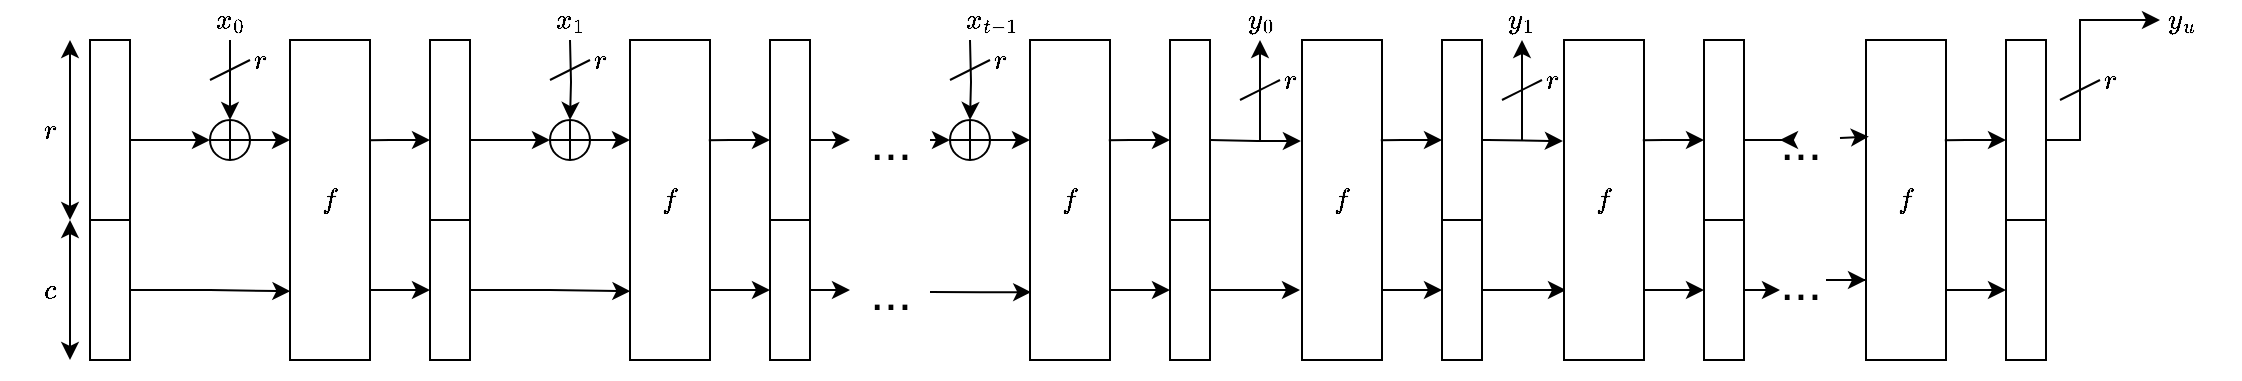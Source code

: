 <mxfile version="18.2.0" type="github">
  <diagram id="cxO5rz0KT_JqVR-4lWZD" name="Page-1">
    <mxGraphModel dx="813" dy="446" grid="1" gridSize="10" guides="1" tooltips="1" connect="1" arrows="1" fold="1" page="1" pageScale="1" pageWidth="827" pageHeight="583" math="1" shadow="0">
      <root>
        <mxCell id="0" />
        <mxCell id="1" parent="0" />
        <mxCell id="uDSmN9cMYbXbq0DJB1bG-10" style="edgeStyle=orthogonalEdgeStyle;rounded=0;orthogonalLoop=1;jettySize=auto;html=1;exitX=1;exitY=0.5;exitDx=0;exitDy=0;entryX=0;entryY=0.5;entryDx=0;entryDy=0;" edge="1" parent="1" source="uDSmN9cMYbXbq0DJB1bG-1" target="uDSmN9cMYbXbq0DJB1bG-9">
          <mxGeometry relative="1" as="geometry" />
        </mxCell>
        <mxCell id="uDSmN9cMYbXbq0DJB1bG-1" value="" style="rounded=0;whiteSpace=wrap;html=1;" vertex="1" parent="1">
          <mxGeometry x="45" y="120" width="20" height="100" as="geometry" />
        </mxCell>
        <mxCell id="uDSmN9cMYbXbq0DJB1bG-19" style="edgeStyle=orthogonalEdgeStyle;rounded=0;orthogonalLoop=1;jettySize=auto;html=1;entryX=0.005;entryY=0.785;entryDx=0;entryDy=0;entryPerimeter=0;" edge="1" parent="1" source="uDSmN9cMYbXbq0DJB1bG-2" target="uDSmN9cMYbXbq0DJB1bG-16">
          <mxGeometry relative="1" as="geometry" />
        </mxCell>
        <mxCell id="uDSmN9cMYbXbq0DJB1bG-2" value="" style="rounded=0;whiteSpace=wrap;html=1;" vertex="1" parent="1">
          <mxGeometry x="45" y="210" width="20" height="70" as="geometry" />
        </mxCell>
        <mxCell id="uDSmN9cMYbXbq0DJB1bG-4" value="" style="endArrow=classic;startArrow=classic;html=1;rounded=0;" edge="1" parent="1">
          <mxGeometry width="50" height="50" relative="1" as="geometry">
            <mxPoint x="35" y="210" as="sourcePoint" />
            <mxPoint x="35" y="120" as="targetPoint" />
          </mxGeometry>
        </mxCell>
        <mxCell id="uDSmN9cMYbXbq0DJB1bG-5" value="" style="endArrow=classic;startArrow=classic;html=1;rounded=0;" edge="1" parent="1">
          <mxGeometry width="50" height="50" relative="1" as="geometry">
            <mxPoint x="35" y="280" as="sourcePoint" />
            <mxPoint x="35" y="210" as="targetPoint" />
          </mxGeometry>
        </mxCell>
        <mxCell id="uDSmN9cMYbXbq0DJB1bG-6" value="&lt;div&gt;$$r$$&lt;/div&gt;" style="text;html=1;align=center;verticalAlign=middle;resizable=0;points=[];autosize=1;strokeColor=none;fillColor=none;" vertex="1" parent="1">
          <mxGeometry y="155" width="50" height="20" as="geometry" />
        </mxCell>
        <mxCell id="uDSmN9cMYbXbq0DJB1bG-8" value="$$c$$" style="text;html=1;align=center;verticalAlign=middle;resizable=0;points=[];autosize=1;strokeColor=none;fillColor=none;" vertex="1" parent="1">
          <mxGeometry y="235" width="50" height="20" as="geometry" />
        </mxCell>
        <mxCell id="uDSmN9cMYbXbq0DJB1bG-18" style="edgeStyle=orthogonalEdgeStyle;rounded=0;orthogonalLoop=1;jettySize=auto;html=1;exitX=1;exitY=0.5;exitDx=0;exitDy=0;entryX=0;entryY=0.313;entryDx=0;entryDy=0;entryPerimeter=0;" edge="1" parent="1" source="uDSmN9cMYbXbq0DJB1bG-9" target="uDSmN9cMYbXbq0DJB1bG-16">
          <mxGeometry relative="1" as="geometry" />
        </mxCell>
        <mxCell id="uDSmN9cMYbXbq0DJB1bG-9" value="" style="shape=orEllipse;perimeter=ellipsePerimeter;whiteSpace=wrap;html=1;backgroundOutline=1;" vertex="1" parent="1">
          <mxGeometry x="105" y="160" width="20" height="20" as="geometry" />
        </mxCell>
        <mxCell id="uDSmN9cMYbXbq0DJB1bG-13" style="edgeStyle=orthogonalEdgeStyle;rounded=0;orthogonalLoop=1;jettySize=auto;html=1;entryX=0.5;entryY=0;entryDx=0;entryDy=0;" edge="1" parent="1" source="uDSmN9cMYbXbq0DJB1bG-12" target="uDSmN9cMYbXbq0DJB1bG-9">
          <mxGeometry relative="1" as="geometry" />
        </mxCell>
        <mxCell id="uDSmN9cMYbXbq0DJB1bG-12" value="&lt;div&gt;$$x_0$$&lt;/div&gt;" style="text;html=1;align=center;verticalAlign=middle;resizable=0;points=[];autosize=1;strokeColor=none;fillColor=none;" vertex="1" parent="1">
          <mxGeometry x="85" y="100" width="60" height="20" as="geometry" />
        </mxCell>
        <mxCell id="uDSmN9cMYbXbq0DJB1bG-14" value="&lt;div&gt;$$r$$&lt;/div&gt;" style="text;html=1;align=center;verticalAlign=middle;resizable=0;points=[];autosize=1;strokeColor=none;fillColor=none;" vertex="1" parent="1">
          <mxGeometry x="105" y="120" width="50" height="20" as="geometry" />
        </mxCell>
        <mxCell id="uDSmN9cMYbXbq0DJB1bG-15" value="" style="endArrow=none;html=1;rounded=0;" edge="1" parent="1">
          <mxGeometry width="50" height="50" relative="1" as="geometry">
            <mxPoint x="105" y="140" as="sourcePoint" />
            <mxPoint x="125" y="130" as="targetPoint" />
          </mxGeometry>
        </mxCell>
        <mxCell id="uDSmN9cMYbXbq0DJB1bG-16" value="$$f$$" style="whiteSpace=wrap;html=1;" vertex="1" parent="1">
          <mxGeometry x="145" y="120" width="40" height="160" as="geometry" />
        </mxCell>
        <mxCell id="uDSmN9cMYbXbq0DJB1bG-20" style="edgeStyle=orthogonalEdgeStyle;rounded=0;orthogonalLoop=1;jettySize=auto;html=1;exitX=1;exitY=0.5;exitDx=0;exitDy=0;entryX=0;entryY=0.5;entryDx=0;entryDy=0;" edge="1" parent="1" source="uDSmN9cMYbXbq0DJB1bG-21" target="uDSmN9cMYbXbq0DJB1bG-25">
          <mxGeometry relative="1" as="geometry" />
        </mxCell>
        <mxCell id="uDSmN9cMYbXbq0DJB1bG-30" style="edgeStyle=orthogonalEdgeStyle;rounded=0;orthogonalLoop=1;jettySize=auto;html=1;entryX=1;entryY=0.313;entryDx=0;entryDy=0;entryPerimeter=0;startArrow=classic;startFill=1;endArrow=none;endFill=0;" edge="1" parent="1" source="uDSmN9cMYbXbq0DJB1bG-21" target="uDSmN9cMYbXbq0DJB1bG-16">
          <mxGeometry relative="1" as="geometry" />
        </mxCell>
        <mxCell id="uDSmN9cMYbXbq0DJB1bG-21" value="" style="rounded=0;whiteSpace=wrap;html=1;" vertex="1" parent="1">
          <mxGeometry x="215" y="120" width="20" height="100" as="geometry" />
        </mxCell>
        <mxCell id="uDSmN9cMYbXbq0DJB1bG-22" style="edgeStyle=orthogonalEdgeStyle;rounded=0;orthogonalLoop=1;jettySize=auto;html=1;entryX=0.005;entryY=0.785;entryDx=0;entryDy=0;entryPerimeter=0;" edge="1" parent="1" source="uDSmN9cMYbXbq0DJB1bG-23" target="uDSmN9cMYbXbq0DJB1bG-29">
          <mxGeometry relative="1" as="geometry" />
        </mxCell>
        <mxCell id="uDSmN9cMYbXbq0DJB1bG-31" style="edgeStyle=orthogonalEdgeStyle;rounded=0;orthogonalLoop=1;jettySize=auto;html=1;entryX=1;entryY=0.781;entryDx=0;entryDy=0;entryPerimeter=0;startArrow=classic;startFill=1;endArrow=none;endFill=0;" edge="1" parent="1" source="uDSmN9cMYbXbq0DJB1bG-23" target="uDSmN9cMYbXbq0DJB1bG-16">
          <mxGeometry relative="1" as="geometry" />
        </mxCell>
        <mxCell id="uDSmN9cMYbXbq0DJB1bG-23" value="" style="rounded=0;whiteSpace=wrap;html=1;" vertex="1" parent="1">
          <mxGeometry x="215" y="210" width="20" height="70" as="geometry" />
        </mxCell>
        <mxCell id="uDSmN9cMYbXbq0DJB1bG-24" style="edgeStyle=orthogonalEdgeStyle;rounded=0;orthogonalLoop=1;jettySize=auto;html=1;exitX=1;exitY=0.5;exitDx=0;exitDy=0;entryX=0;entryY=0.313;entryDx=0;entryDy=0;entryPerimeter=0;" edge="1" parent="1" source="uDSmN9cMYbXbq0DJB1bG-25" target="uDSmN9cMYbXbq0DJB1bG-29">
          <mxGeometry relative="1" as="geometry" />
        </mxCell>
        <mxCell id="uDSmN9cMYbXbq0DJB1bG-25" value="" style="shape=orEllipse;perimeter=ellipsePerimeter;whiteSpace=wrap;html=1;backgroundOutline=1;" vertex="1" parent="1">
          <mxGeometry x="275" y="160" width="20" height="20" as="geometry" />
        </mxCell>
        <mxCell id="uDSmN9cMYbXbq0DJB1bG-26" style="edgeStyle=orthogonalEdgeStyle;rounded=0;orthogonalLoop=1;jettySize=auto;html=1;entryX=0.5;entryY=0;entryDx=0;entryDy=0;" edge="1" parent="1" target="uDSmN9cMYbXbq0DJB1bG-25">
          <mxGeometry relative="1" as="geometry">
            <mxPoint x="285" y="120" as="sourcePoint" />
          </mxGeometry>
        </mxCell>
        <mxCell id="uDSmN9cMYbXbq0DJB1bG-27" value="&lt;div&gt;$$r$$&lt;/div&gt;" style="text;html=1;align=center;verticalAlign=middle;resizable=0;points=[];autosize=1;strokeColor=none;fillColor=none;" vertex="1" parent="1">
          <mxGeometry x="275" y="120" width="50" height="20" as="geometry" />
        </mxCell>
        <mxCell id="uDSmN9cMYbXbq0DJB1bG-28" value="" style="endArrow=none;html=1;rounded=0;" edge="1" parent="1">
          <mxGeometry width="50" height="50" relative="1" as="geometry">
            <mxPoint x="275" y="140" as="sourcePoint" />
            <mxPoint x="295" y="130" as="targetPoint" />
          </mxGeometry>
        </mxCell>
        <mxCell id="uDSmN9cMYbXbq0DJB1bG-29" value="$$f$$" style="whiteSpace=wrap;html=1;" vertex="1" parent="1">
          <mxGeometry x="315" y="120" width="40" height="160" as="geometry" />
        </mxCell>
        <mxCell id="uDSmN9cMYbXbq0DJB1bG-32" value="&lt;div&gt;$$x_1$$&lt;/div&gt;" style="text;html=1;align=center;verticalAlign=middle;resizable=0;points=[];autosize=1;strokeColor=none;fillColor=none;" vertex="1" parent="1">
          <mxGeometry x="255" y="100" width="60" height="20" as="geometry" />
        </mxCell>
        <mxCell id="uDSmN9cMYbXbq0DJB1bG-35" style="edgeStyle=orthogonalEdgeStyle;rounded=0;orthogonalLoop=1;jettySize=auto;html=1;entryX=0.985;entryY=0.313;entryDx=0;entryDy=0;entryPerimeter=0;startArrow=classic;startFill=1;endArrow=none;endFill=0;" edge="1" parent="1" source="uDSmN9cMYbXbq0DJB1bG-33" target="uDSmN9cMYbXbq0DJB1bG-29">
          <mxGeometry relative="1" as="geometry" />
        </mxCell>
        <mxCell id="uDSmN9cMYbXbq0DJB1bG-37" style="edgeStyle=orthogonalEdgeStyle;rounded=0;orthogonalLoop=1;jettySize=auto;html=1;startArrow=none;startFill=0;endArrow=classic;endFill=1;" edge="1" parent="1" source="uDSmN9cMYbXbq0DJB1bG-33">
          <mxGeometry relative="1" as="geometry">
            <mxPoint x="425" y="170" as="targetPoint" />
          </mxGeometry>
        </mxCell>
        <mxCell id="uDSmN9cMYbXbq0DJB1bG-33" value="" style="rounded=0;whiteSpace=wrap;html=1;" vertex="1" parent="1">
          <mxGeometry x="385" y="120" width="20" height="100" as="geometry" />
        </mxCell>
        <mxCell id="uDSmN9cMYbXbq0DJB1bG-36" style="edgeStyle=orthogonalEdgeStyle;rounded=0;orthogonalLoop=1;jettySize=auto;html=1;entryX=1;entryY=0.781;entryDx=0;entryDy=0;entryPerimeter=0;startArrow=classic;startFill=1;endArrow=none;endFill=0;" edge="1" parent="1" source="uDSmN9cMYbXbq0DJB1bG-34" target="uDSmN9cMYbXbq0DJB1bG-29">
          <mxGeometry relative="1" as="geometry" />
        </mxCell>
        <mxCell id="uDSmN9cMYbXbq0DJB1bG-38" style="edgeStyle=orthogonalEdgeStyle;rounded=0;orthogonalLoop=1;jettySize=auto;html=1;exitX=1;exitY=0.5;exitDx=0;exitDy=0;startArrow=none;startFill=0;endArrow=classic;endFill=1;" edge="1" parent="1" source="uDSmN9cMYbXbq0DJB1bG-34">
          <mxGeometry relative="1" as="geometry">
            <mxPoint x="425" y="245.2" as="targetPoint" />
          </mxGeometry>
        </mxCell>
        <mxCell id="uDSmN9cMYbXbq0DJB1bG-34" value="" style="rounded=0;whiteSpace=wrap;html=1;" vertex="1" parent="1">
          <mxGeometry x="385" y="210" width="20" height="70" as="geometry" />
        </mxCell>
        <mxCell id="uDSmN9cMYbXbq0DJB1bG-39" value="&lt;font style=&quot;font-size: 25px;&quot;&gt;...&lt;/font&gt;" style="text;html=1;align=center;verticalAlign=middle;resizable=0;points=[];autosize=1;strokeColor=none;fillColor=none;" vertex="1" parent="1">
          <mxGeometry x="425" y="235" width="40" height="20" as="geometry" />
        </mxCell>
        <mxCell id="uDSmN9cMYbXbq0DJB1bG-42" value="&lt;font style=&quot;font-size: 25px;&quot;&gt;...&lt;/font&gt;" style="text;html=1;align=center;verticalAlign=middle;resizable=0;points=[];autosize=1;strokeColor=none;fillColor=none;" vertex="1" parent="1">
          <mxGeometry x="425" y="160" width="40" height="20" as="geometry" />
        </mxCell>
        <mxCell id="uDSmN9cMYbXbq0DJB1bG-44" style="edgeStyle=orthogonalEdgeStyle;rounded=0;orthogonalLoop=1;jettySize=auto;html=1;entryX=0;entryY=0.5;entryDx=0;entryDy=0;" edge="1" parent="1" target="uDSmN9cMYbXbq0DJB1bG-46">
          <mxGeometry relative="1" as="geometry">
            <mxPoint x="465" y="170" as="sourcePoint" />
          </mxGeometry>
        </mxCell>
        <mxCell id="uDSmN9cMYbXbq0DJB1bG-45" style="edgeStyle=orthogonalEdgeStyle;rounded=0;orthogonalLoop=1;jettySize=auto;html=1;exitX=1;exitY=0.5;exitDx=0;exitDy=0;entryX=0;entryY=0.313;entryDx=0;entryDy=0;entryPerimeter=0;" edge="1" parent="1" source="uDSmN9cMYbXbq0DJB1bG-46">
          <mxGeometry relative="1" as="geometry">
            <mxPoint x="515" y="170.08" as="targetPoint" />
          </mxGeometry>
        </mxCell>
        <mxCell id="uDSmN9cMYbXbq0DJB1bG-46" value="" style="shape=orEllipse;perimeter=ellipsePerimeter;whiteSpace=wrap;html=1;backgroundOutline=1;" vertex="1" parent="1">
          <mxGeometry x="475" y="160" width="20" height="20" as="geometry" />
        </mxCell>
        <mxCell id="uDSmN9cMYbXbq0DJB1bG-47" style="edgeStyle=orthogonalEdgeStyle;rounded=0;orthogonalLoop=1;jettySize=auto;html=1;entryX=0.5;entryY=0;entryDx=0;entryDy=0;" edge="1" parent="1" target="uDSmN9cMYbXbq0DJB1bG-46">
          <mxGeometry relative="1" as="geometry">
            <mxPoint x="485" y="120" as="sourcePoint" />
          </mxGeometry>
        </mxCell>
        <mxCell id="uDSmN9cMYbXbq0DJB1bG-48" value="&lt;div&gt;$$r$$&lt;/div&gt;" style="text;html=1;align=center;verticalAlign=middle;resizable=0;points=[];autosize=1;strokeColor=none;fillColor=none;" vertex="1" parent="1">
          <mxGeometry x="475" y="120" width="50" height="20" as="geometry" />
        </mxCell>
        <mxCell id="uDSmN9cMYbXbq0DJB1bG-49" value="" style="endArrow=none;html=1;rounded=0;" edge="1" parent="1">
          <mxGeometry width="50" height="50" relative="1" as="geometry">
            <mxPoint x="475" y="140" as="sourcePoint" />
            <mxPoint x="495" y="130" as="targetPoint" />
          </mxGeometry>
        </mxCell>
        <mxCell id="uDSmN9cMYbXbq0DJB1bG-50" value="&lt;div&gt;$$x_{t-1}$$&lt;/div&gt;" style="text;html=1;align=center;verticalAlign=middle;resizable=0;points=[];autosize=1;strokeColor=none;fillColor=none;" vertex="1" parent="1">
          <mxGeometry x="455" y="100" width="80" height="20" as="geometry" />
        </mxCell>
        <mxCell id="uDSmN9cMYbXbq0DJB1bG-56" style="edgeStyle=orthogonalEdgeStyle;rounded=0;orthogonalLoop=1;jettySize=auto;html=1;exitX=0.015;exitY=0.788;exitDx=0;exitDy=0;fontSize=25;startArrow=classic;startFill=1;endArrow=none;endFill=0;exitPerimeter=0;" edge="1" parent="1" source="uDSmN9cMYbXbq0DJB1bG-51">
          <mxGeometry relative="1" as="geometry">
            <mxPoint x="465" y="246" as="targetPoint" />
          </mxGeometry>
        </mxCell>
        <mxCell id="uDSmN9cMYbXbq0DJB1bG-51" value="$$f$$" style="whiteSpace=wrap;html=1;" vertex="1" parent="1">
          <mxGeometry x="515" y="120" width="40" height="160" as="geometry" />
        </mxCell>
        <mxCell id="uDSmN9cMYbXbq0DJB1bG-52" style="edgeStyle=orthogonalEdgeStyle;rounded=0;orthogonalLoop=1;jettySize=auto;html=1;entryX=0.985;entryY=0.313;entryDx=0;entryDy=0;entryPerimeter=0;startArrow=classic;startFill=1;endArrow=none;endFill=0;" edge="1" parent="1" source="uDSmN9cMYbXbq0DJB1bG-53" target="uDSmN9cMYbXbq0DJB1bG-51">
          <mxGeometry relative="1" as="geometry" />
        </mxCell>
        <mxCell id="uDSmN9cMYbXbq0DJB1bG-53" value="" style="rounded=0;whiteSpace=wrap;html=1;" vertex="1" parent="1">
          <mxGeometry x="585" y="120" width="20" height="100" as="geometry" />
        </mxCell>
        <mxCell id="uDSmN9cMYbXbq0DJB1bG-54" style="edgeStyle=orthogonalEdgeStyle;rounded=0;orthogonalLoop=1;jettySize=auto;html=1;entryX=1;entryY=0.781;entryDx=0;entryDy=0;entryPerimeter=0;startArrow=classic;startFill=1;endArrow=none;endFill=0;" edge="1" parent="1" source="uDSmN9cMYbXbq0DJB1bG-55" target="uDSmN9cMYbXbq0DJB1bG-51">
          <mxGeometry relative="1" as="geometry" />
        </mxCell>
        <mxCell id="uDSmN9cMYbXbq0DJB1bG-55" value="" style="rounded=0;whiteSpace=wrap;html=1;" vertex="1" parent="1">
          <mxGeometry x="585" y="210" width="20" height="70" as="geometry" />
        </mxCell>
        <mxCell id="uDSmN9cMYbXbq0DJB1bG-57" style="edgeStyle=orthogonalEdgeStyle;rounded=0;orthogonalLoop=1;jettySize=auto;html=1;exitX=1;exitY=0.5;exitDx=0;exitDy=0;entryX=-0.014;entryY=0.316;entryDx=0;entryDy=0;entryPerimeter=0;" edge="1" parent="1" target="uDSmN9cMYbXbq0DJB1bG-64">
          <mxGeometry relative="1" as="geometry">
            <mxPoint x="605" y="170" as="sourcePoint" />
            <mxPoint x="645" y="170" as="targetPoint" />
          </mxGeometry>
        </mxCell>
        <mxCell id="uDSmN9cMYbXbq0DJB1bG-58" style="edgeStyle=orthogonalEdgeStyle;rounded=0;orthogonalLoop=1;jettySize=auto;html=1;" edge="1" parent="1">
          <mxGeometry relative="1" as="geometry">
            <mxPoint x="605" y="245.029" as="sourcePoint" />
            <mxPoint x="650" y="245" as="targetPoint" />
            <Array as="points">
              <mxPoint x="650" y="245" />
            </Array>
          </mxGeometry>
        </mxCell>
        <mxCell id="uDSmN9cMYbXbq0DJB1bG-61" style="edgeStyle=orthogonalEdgeStyle;rounded=0;orthogonalLoop=1;jettySize=auto;html=1;entryX=0.5;entryY=0;entryDx=0;entryDy=0;startArrow=classic;startFill=1;endArrow=none;endFill=0;" edge="1" parent="1">
          <mxGeometry relative="1" as="geometry">
            <mxPoint x="630" y="120" as="sourcePoint" />
            <mxPoint x="630" y="170" as="targetPoint" />
          </mxGeometry>
        </mxCell>
        <mxCell id="uDSmN9cMYbXbq0DJB1bG-62" value="&lt;div&gt;$$r$$&lt;/div&gt;" style="text;html=1;align=center;verticalAlign=middle;resizable=0;points=[];autosize=1;strokeColor=none;fillColor=none;" vertex="1" parent="1">
          <mxGeometry x="620" y="130" width="50" height="20" as="geometry" />
        </mxCell>
        <mxCell id="uDSmN9cMYbXbq0DJB1bG-63" value="" style="endArrow=none;html=1;rounded=0;" edge="1" parent="1">
          <mxGeometry width="50" height="50" relative="1" as="geometry">
            <mxPoint x="620" y="150" as="sourcePoint" />
            <mxPoint x="640" y="140" as="targetPoint" />
          </mxGeometry>
        </mxCell>
        <mxCell id="uDSmN9cMYbXbq0DJB1bG-64" value="$$f$$" style="whiteSpace=wrap;html=1;" vertex="1" parent="1">
          <mxGeometry x="651" y="120" width="40" height="160" as="geometry" />
        </mxCell>
        <mxCell id="uDSmN9cMYbXbq0DJB1bG-65" style="edgeStyle=orthogonalEdgeStyle;rounded=0;orthogonalLoop=1;jettySize=auto;html=1;entryX=0.985;entryY=0.313;entryDx=0;entryDy=0;entryPerimeter=0;startArrow=classic;startFill=1;endArrow=none;endFill=0;" edge="1" parent="1" source="uDSmN9cMYbXbq0DJB1bG-66" target="uDSmN9cMYbXbq0DJB1bG-64">
          <mxGeometry relative="1" as="geometry" />
        </mxCell>
        <mxCell id="uDSmN9cMYbXbq0DJB1bG-66" value="" style="rounded=0;whiteSpace=wrap;html=1;" vertex="1" parent="1">
          <mxGeometry x="721" y="120" width="20" height="100" as="geometry" />
        </mxCell>
        <mxCell id="uDSmN9cMYbXbq0DJB1bG-67" style="edgeStyle=orthogonalEdgeStyle;rounded=0;orthogonalLoop=1;jettySize=auto;html=1;entryX=1;entryY=0.781;entryDx=0;entryDy=0;entryPerimeter=0;startArrow=classic;startFill=1;endArrow=none;endFill=0;" edge="1" parent="1" source="uDSmN9cMYbXbq0DJB1bG-68" target="uDSmN9cMYbXbq0DJB1bG-64">
          <mxGeometry relative="1" as="geometry" />
        </mxCell>
        <mxCell id="uDSmN9cMYbXbq0DJB1bG-68" value="" style="rounded=0;whiteSpace=wrap;html=1;" vertex="1" parent="1">
          <mxGeometry x="721" y="210" width="20" height="70" as="geometry" />
        </mxCell>
        <mxCell id="uDSmN9cMYbXbq0DJB1bG-70" value="&lt;div&gt;$$y_0$$&lt;/div&gt;" style="text;html=1;align=center;verticalAlign=middle;resizable=0;points=[];autosize=1;strokeColor=none;fillColor=none;fontSize=12;" vertex="1" parent="1">
          <mxGeometry x="600" y="100" width="60" height="20" as="geometry" />
        </mxCell>
        <mxCell id="uDSmN9cMYbXbq0DJB1bG-71" style="edgeStyle=orthogonalEdgeStyle;rounded=0;orthogonalLoop=1;jettySize=auto;html=1;entryX=-0.014;entryY=0.316;entryDx=0;entryDy=0;entryPerimeter=0;exitX=1;exitY=0.5;exitDx=0;exitDy=0;" edge="1" parent="1" target="uDSmN9cMYbXbq0DJB1bG-76" source="uDSmN9cMYbXbq0DJB1bG-66">
          <mxGeometry relative="1" as="geometry">
            <mxPoint x="734" y="170" as="sourcePoint" />
            <mxPoint x="778" y="170" as="targetPoint" />
            <Array as="points">
              <mxPoint x="744" y="170" />
            </Array>
          </mxGeometry>
        </mxCell>
        <mxCell id="uDSmN9cMYbXbq0DJB1bG-72" style="edgeStyle=orthogonalEdgeStyle;rounded=0;orthogonalLoop=1;jettySize=auto;html=1;exitX=1;exitY=0.5;exitDx=0;exitDy=0;" edge="1" parent="1" source="uDSmN9cMYbXbq0DJB1bG-68">
          <mxGeometry relative="1" as="geometry">
            <mxPoint x="734" y="245" as="sourcePoint" />
            <mxPoint x="783" y="245" as="targetPoint" />
            <Array as="points" />
          </mxGeometry>
        </mxCell>
        <mxCell id="uDSmN9cMYbXbq0DJB1bG-73" style="edgeStyle=orthogonalEdgeStyle;rounded=0;orthogonalLoop=1;jettySize=auto;html=1;entryX=0.5;entryY=0;entryDx=0;entryDy=0;startArrow=classic;startFill=1;endArrow=none;endFill=0;" edge="1" parent="1">
          <mxGeometry relative="1" as="geometry">
            <mxPoint x="761" y="120" as="sourcePoint" />
            <mxPoint x="761" y="170" as="targetPoint" />
          </mxGeometry>
        </mxCell>
        <mxCell id="uDSmN9cMYbXbq0DJB1bG-74" value="&lt;div&gt;$$r$$&lt;/div&gt;" style="text;html=1;align=center;verticalAlign=middle;resizable=0;points=[];autosize=1;strokeColor=none;fillColor=none;" vertex="1" parent="1">
          <mxGeometry x="751" y="130" width="50" height="20" as="geometry" />
        </mxCell>
        <mxCell id="uDSmN9cMYbXbq0DJB1bG-75" value="" style="endArrow=none;html=1;rounded=0;" edge="1" parent="1">
          <mxGeometry width="50" height="50" relative="1" as="geometry">
            <mxPoint x="751" y="150" as="sourcePoint" />
            <mxPoint x="771" y="140" as="targetPoint" />
          </mxGeometry>
        </mxCell>
        <mxCell id="uDSmN9cMYbXbq0DJB1bG-76" value="$$f$$" style="whiteSpace=wrap;html=1;" vertex="1" parent="1">
          <mxGeometry x="782" y="120" width="40" height="160" as="geometry" />
        </mxCell>
        <mxCell id="uDSmN9cMYbXbq0DJB1bG-77" style="edgeStyle=orthogonalEdgeStyle;rounded=0;orthogonalLoop=1;jettySize=auto;html=1;entryX=0.985;entryY=0.313;entryDx=0;entryDy=0;entryPerimeter=0;startArrow=classic;startFill=1;endArrow=none;endFill=0;" edge="1" parent="1" source="uDSmN9cMYbXbq0DJB1bG-78" target="uDSmN9cMYbXbq0DJB1bG-76">
          <mxGeometry relative="1" as="geometry" />
        </mxCell>
        <mxCell id="uDSmN9cMYbXbq0DJB1bG-103" style="edgeStyle=orthogonalEdgeStyle;rounded=0;orthogonalLoop=1;jettySize=auto;html=1;fontSize=12;startArrow=none;startFill=0;endArrow=classic;endFill=1;" edge="1" parent="1" source="uDSmN9cMYbXbq0DJB1bG-78">
          <mxGeometry relative="1" as="geometry">
            <mxPoint x="890" y="170" as="targetPoint" />
          </mxGeometry>
        </mxCell>
        <mxCell id="uDSmN9cMYbXbq0DJB1bG-78" value="" style="rounded=0;whiteSpace=wrap;html=1;" vertex="1" parent="1">
          <mxGeometry x="852" y="120" width="20" height="100" as="geometry" />
        </mxCell>
        <mxCell id="uDSmN9cMYbXbq0DJB1bG-79" style="edgeStyle=orthogonalEdgeStyle;rounded=0;orthogonalLoop=1;jettySize=auto;html=1;entryX=1;entryY=0.781;entryDx=0;entryDy=0;entryPerimeter=0;startArrow=classic;startFill=1;endArrow=none;endFill=0;" edge="1" parent="1" source="uDSmN9cMYbXbq0DJB1bG-80" target="uDSmN9cMYbXbq0DJB1bG-76">
          <mxGeometry relative="1" as="geometry" />
        </mxCell>
        <mxCell id="uDSmN9cMYbXbq0DJB1bG-80" value="" style="rounded=0;whiteSpace=wrap;html=1;" vertex="1" parent="1">
          <mxGeometry x="852" y="210" width="20" height="70" as="geometry" />
        </mxCell>
        <mxCell id="uDSmN9cMYbXbq0DJB1bG-81" value="&lt;div&gt;$$y_1$$&lt;/div&gt;" style="text;html=1;align=center;verticalAlign=middle;resizable=0;points=[];autosize=1;strokeColor=none;fillColor=none;fontSize=12;" vertex="1" parent="1">
          <mxGeometry x="730" y="100" width="60" height="20" as="geometry" />
        </mxCell>
        <mxCell id="uDSmN9cMYbXbq0DJB1bG-83" style="edgeStyle=orthogonalEdgeStyle;rounded=0;orthogonalLoop=1;jettySize=auto;html=1;exitX=1;exitY=0.5;exitDx=0;exitDy=0;" edge="1" parent="1">
          <mxGeometry relative="1" as="geometry">
            <mxPoint x="872" y="245" as="sourcePoint" />
            <mxPoint x="890" y="245" as="targetPoint" />
            <Array as="points">
              <mxPoint x="890" y="245" />
            </Array>
          </mxGeometry>
        </mxCell>
        <mxCell id="uDSmN9cMYbXbq0DJB1bG-105" style="edgeStyle=orthogonalEdgeStyle;rounded=0;orthogonalLoop=1;jettySize=auto;html=1;exitX=0;exitY=0.75;exitDx=0;exitDy=0;fontSize=12;startArrow=classic;startFill=1;endArrow=none;endFill=0;" edge="1" parent="1" source="uDSmN9cMYbXbq0DJB1bG-87" target="uDSmN9cMYbXbq0DJB1bG-99">
          <mxGeometry relative="1" as="geometry" />
        </mxCell>
        <mxCell id="uDSmN9cMYbXbq0DJB1bG-87" value="$$f$$" style="whiteSpace=wrap;html=1;" vertex="1" parent="1">
          <mxGeometry x="933" y="120" width="40" height="160" as="geometry" />
        </mxCell>
        <mxCell id="uDSmN9cMYbXbq0DJB1bG-88" style="edgeStyle=orthogonalEdgeStyle;rounded=0;orthogonalLoop=1;jettySize=auto;html=1;entryX=0.985;entryY=0.313;entryDx=0;entryDy=0;entryPerimeter=0;startArrow=classic;startFill=1;endArrow=none;endFill=0;" edge="1" parent="1" source="uDSmN9cMYbXbq0DJB1bG-89" target="uDSmN9cMYbXbq0DJB1bG-87">
          <mxGeometry relative="1" as="geometry" />
        </mxCell>
        <mxCell id="uDSmN9cMYbXbq0DJB1bG-93" style="edgeStyle=orthogonalEdgeStyle;rounded=0;orthogonalLoop=1;jettySize=auto;html=1;fontSize=12;startArrow=none;startFill=0;endArrow=classic;endFill=1;" edge="1" parent="1" source="uDSmN9cMYbXbq0DJB1bG-89">
          <mxGeometry relative="1" as="geometry">
            <mxPoint x="1080" y="110" as="targetPoint" />
            <Array as="points">
              <mxPoint x="1040" y="170" />
              <mxPoint x="1040" y="110" />
            </Array>
          </mxGeometry>
        </mxCell>
        <mxCell id="uDSmN9cMYbXbq0DJB1bG-89" value="" style="rounded=0;whiteSpace=wrap;html=1;" vertex="1" parent="1">
          <mxGeometry x="1003" y="120" width="20" height="100" as="geometry" />
        </mxCell>
        <mxCell id="uDSmN9cMYbXbq0DJB1bG-90" style="edgeStyle=orthogonalEdgeStyle;rounded=0;orthogonalLoop=1;jettySize=auto;html=1;entryX=1;entryY=0.781;entryDx=0;entryDy=0;entryPerimeter=0;startArrow=classic;startFill=1;endArrow=none;endFill=0;" edge="1" parent="1" source="uDSmN9cMYbXbq0DJB1bG-91" target="uDSmN9cMYbXbq0DJB1bG-87">
          <mxGeometry relative="1" as="geometry" />
        </mxCell>
        <mxCell id="uDSmN9cMYbXbq0DJB1bG-91" value="" style="rounded=0;whiteSpace=wrap;html=1;" vertex="1" parent="1">
          <mxGeometry x="1003" y="210" width="20" height="70" as="geometry" />
        </mxCell>
        <mxCell id="uDSmN9cMYbXbq0DJB1bG-94" value="$$y_u$$" style="text;html=1;align=center;verticalAlign=middle;resizable=0;points=[];autosize=1;strokeColor=none;fillColor=none;fontSize=12;" vertex="1" parent="1">
          <mxGeometry x="1060" y="100" width="60" height="20" as="geometry" />
        </mxCell>
        <mxCell id="uDSmN9cMYbXbq0DJB1bG-95" value="&lt;div&gt;$$r$$&lt;/div&gt;" style="text;html=1;align=center;verticalAlign=middle;resizable=0;points=[];autosize=1;strokeColor=none;fillColor=none;" vertex="1" parent="1">
          <mxGeometry x="1030" y="130" width="50" height="20" as="geometry" />
        </mxCell>
        <mxCell id="uDSmN9cMYbXbq0DJB1bG-96" value="" style="endArrow=none;html=1;rounded=0;" edge="1" parent="1">
          <mxGeometry width="50" height="50" relative="1" as="geometry">
            <mxPoint x="1030" y="150" as="sourcePoint" />
            <mxPoint x="1050" y="140" as="targetPoint" />
          </mxGeometry>
        </mxCell>
        <mxCell id="uDSmN9cMYbXbq0DJB1bG-99" value="&lt;font style=&quot;font-size: 25px;&quot;&gt;...&lt;/font&gt;" style="text;html=1;align=center;verticalAlign=middle;resizable=0;points=[];autosize=1;strokeColor=none;fillColor=none;" vertex="1" parent="1">
          <mxGeometry x="880" y="230" width="40" height="20" as="geometry" />
        </mxCell>
        <mxCell id="uDSmN9cMYbXbq0DJB1bG-100" value="&lt;font style=&quot;font-size: 25px;&quot;&gt;...&lt;/font&gt;" style="text;html=1;align=center;verticalAlign=middle;resizable=0;points=[];autosize=1;strokeColor=none;fillColor=none;" vertex="1" parent="1">
          <mxGeometry x="880" y="160" width="40" height="20" as="geometry" />
        </mxCell>
        <mxCell id="uDSmN9cMYbXbq0DJB1bG-106" value="" style="endArrow=classic;html=1;rounded=0;fontSize=12;entryX=0.036;entryY=0.302;entryDx=0;entryDy=0;entryPerimeter=0;" edge="1" parent="1" source="uDSmN9cMYbXbq0DJB1bG-100" target="uDSmN9cMYbXbq0DJB1bG-87">
          <mxGeometry width="50" height="50" relative="1" as="geometry">
            <mxPoint x="880" y="190" as="sourcePoint" />
            <mxPoint x="930" y="140" as="targetPoint" />
          </mxGeometry>
        </mxCell>
      </root>
    </mxGraphModel>
  </diagram>
</mxfile>
